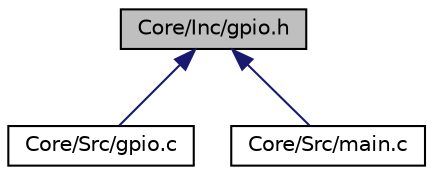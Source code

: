 digraph "Core/Inc/gpio.h"
{
 // LATEX_PDF_SIZE
  edge [fontname="Helvetica",fontsize="10",labelfontname="Helvetica",labelfontsize="10"];
  node [fontname="Helvetica",fontsize="10",shape=record];
  Node1 [label="Core/Inc/gpio.h",height=0.2,width=0.4,color="black", fillcolor="grey75", style="filled", fontcolor="black",tooltip=" "];
  Node1 -> Node2 [dir="back",color="midnightblue",fontsize="10",style="solid",fontname="Helvetica"];
  Node2 [label="Core/Src/gpio.c",height=0.2,width=0.4,color="black", fillcolor="white", style="filled",URL="$gpio_8c.html",tooltip=" "];
  Node1 -> Node3 [dir="back",color="midnightblue",fontsize="10",style="solid",fontname="Helvetica"];
  Node3 [label="Core/Src/main.c",height=0.2,width=0.4,color="black", fillcolor="white", style="filled",URL="$main_8c.html",tooltip=": Main program body"];
}
